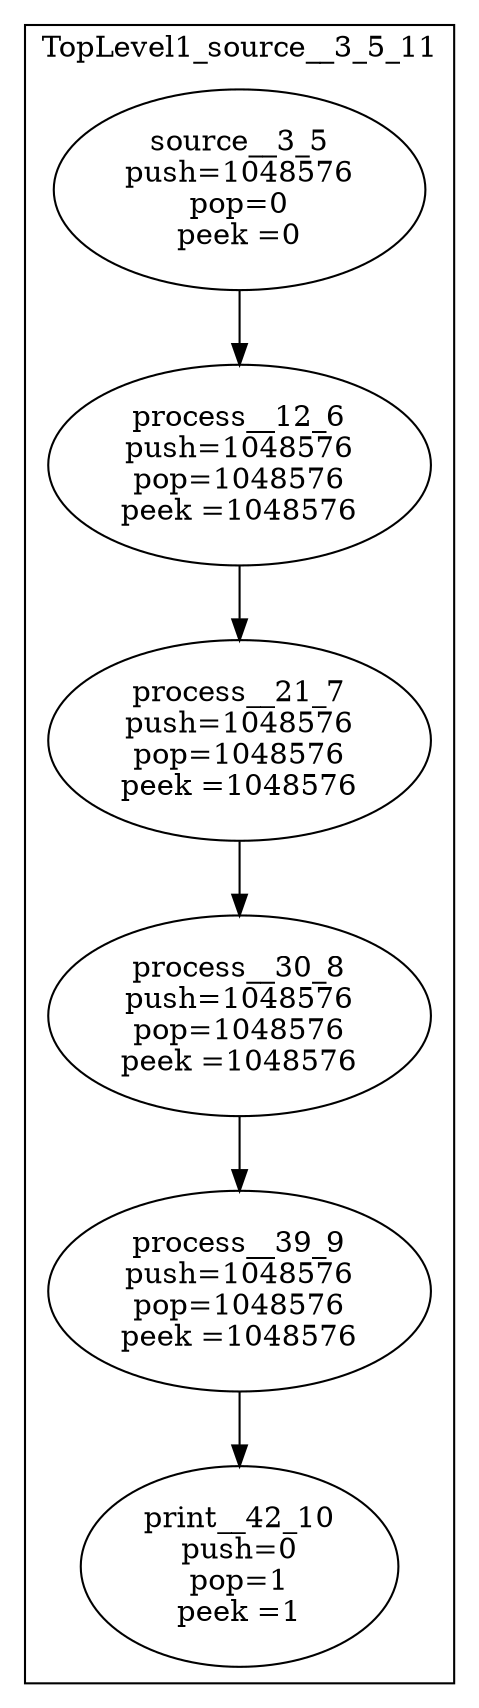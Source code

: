 digraph streamit {
subgraph cluster_node1 {
 label="TopLevel1_source__3_5_11";
node2 [ label="source__3_5\npush=1048576\npop=0\npeek =0" ]
node3 [ label="process__12_6\npush=1048576\npop=1048576\npeek =1048576" ]
node2 -> node3
node4 [ label="process__21_7\npush=1048576\npop=1048576\npeek =1048576" ]
node3 -> node4
node5 [ label="process__30_8\npush=1048576\npop=1048576\npeek =1048576" ]
node4 -> node5
node6 [ label="process__39_9\npush=1048576\npop=1048576\npeek =1048576" ]
node5 -> node6
node7 [ label="print__42_10\npush=0\npop=1\npeek =1" ]
node6 -> node7
}
}
